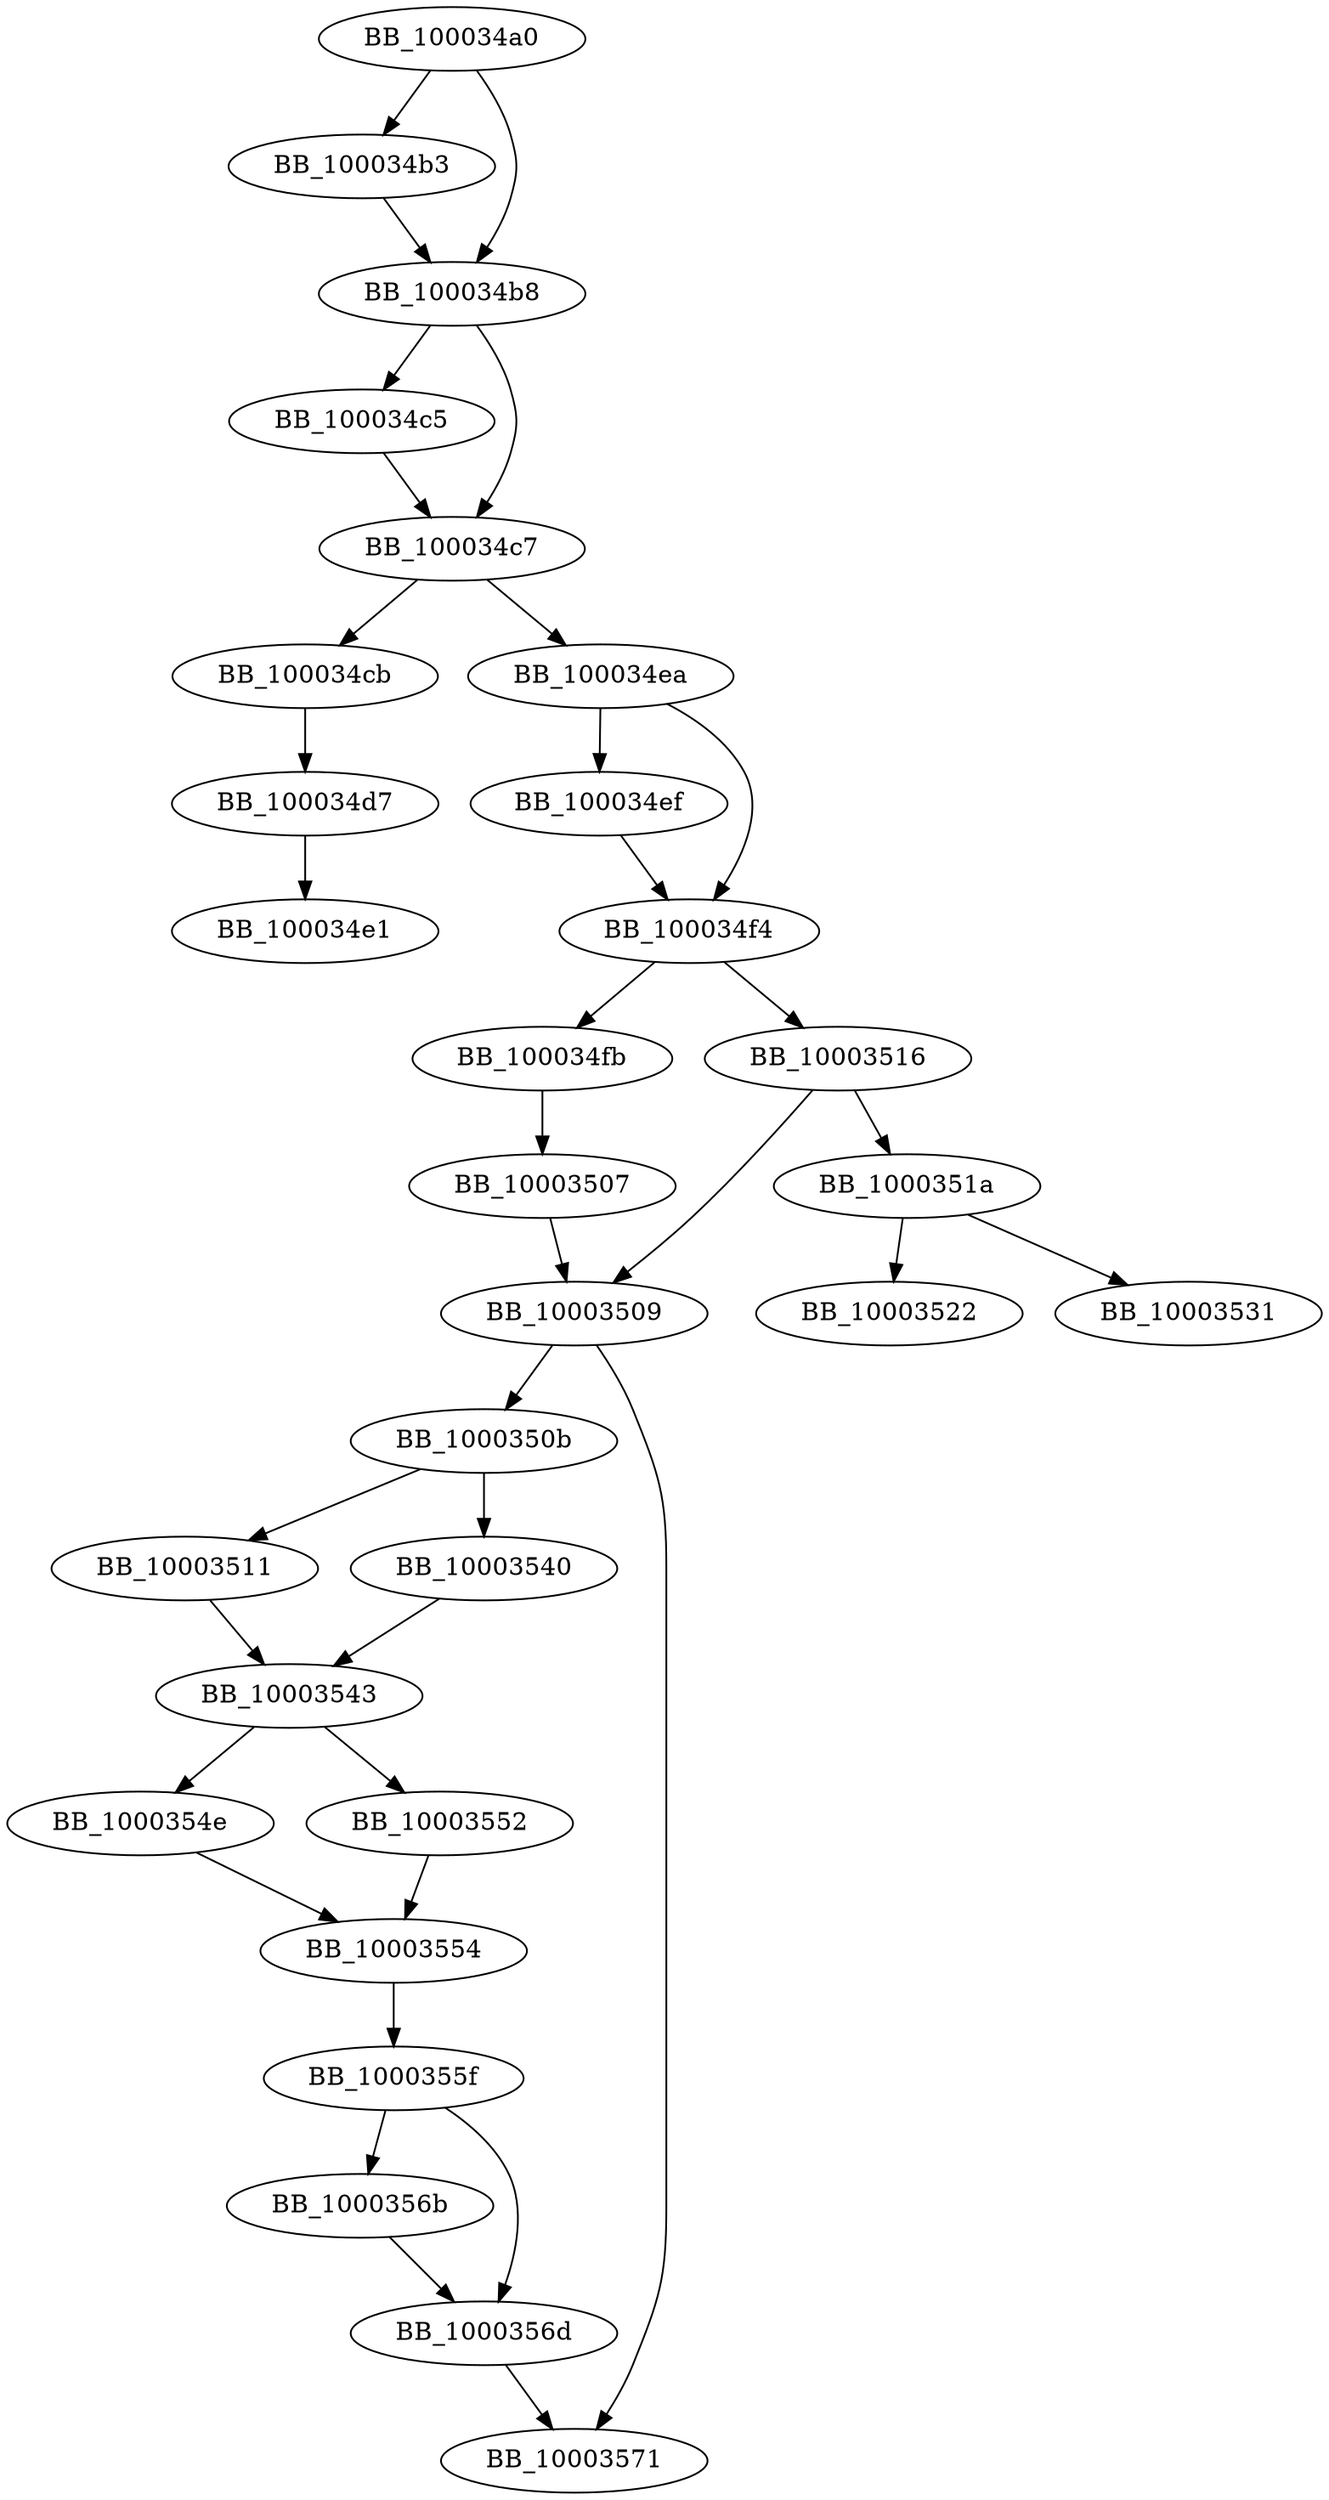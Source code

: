 DiGraph sub_100034A0{
BB_100034a0->BB_100034b3
BB_100034a0->BB_100034b8
BB_100034b3->BB_100034b8
BB_100034b8->BB_100034c5
BB_100034b8->BB_100034c7
BB_100034c5->BB_100034c7
BB_100034c7->BB_100034cb
BB_100034c7->BB_100034ea
BB_100034cb->BB_100034d7
BB_100034d7->BB_100034e1
BB_100034ea->BB_100034ef
BB_100034ea->BB_100034f4
BB_100034ef->BB_100034f4
BB_100034f4->BB_100034fb
BB_100034f4->BB_10003516
BB_100034fb->BB_10003507
BB_10003507->BB_10003509
BB_10003509->BB_1000350b
BB_10003509->BB_10003571
BB_1000350b->BB_10003511
BB_1000350b->BB_10003540
BB_10003511->BB_10003543
BB_10003516->BB_10003509
BB_10003516->BB_1000351a
BB_1000351a->BB_10003522
BB_1000351a->BB_10003531
BB_10003540->BB_10003543
BB_10003543->BB_1000354e
BB_10003543->BB_10003552
BB_1000354e->BB_10003554
BB_10003552->BB_10003554
BB_10003554->BB_1000355f
BB_1000355f->BB_1000356b
BB_1000355f->BB_1000356d
BB_1000356b->BB_1000356d
BB_1000356d->BB_10003571
}
